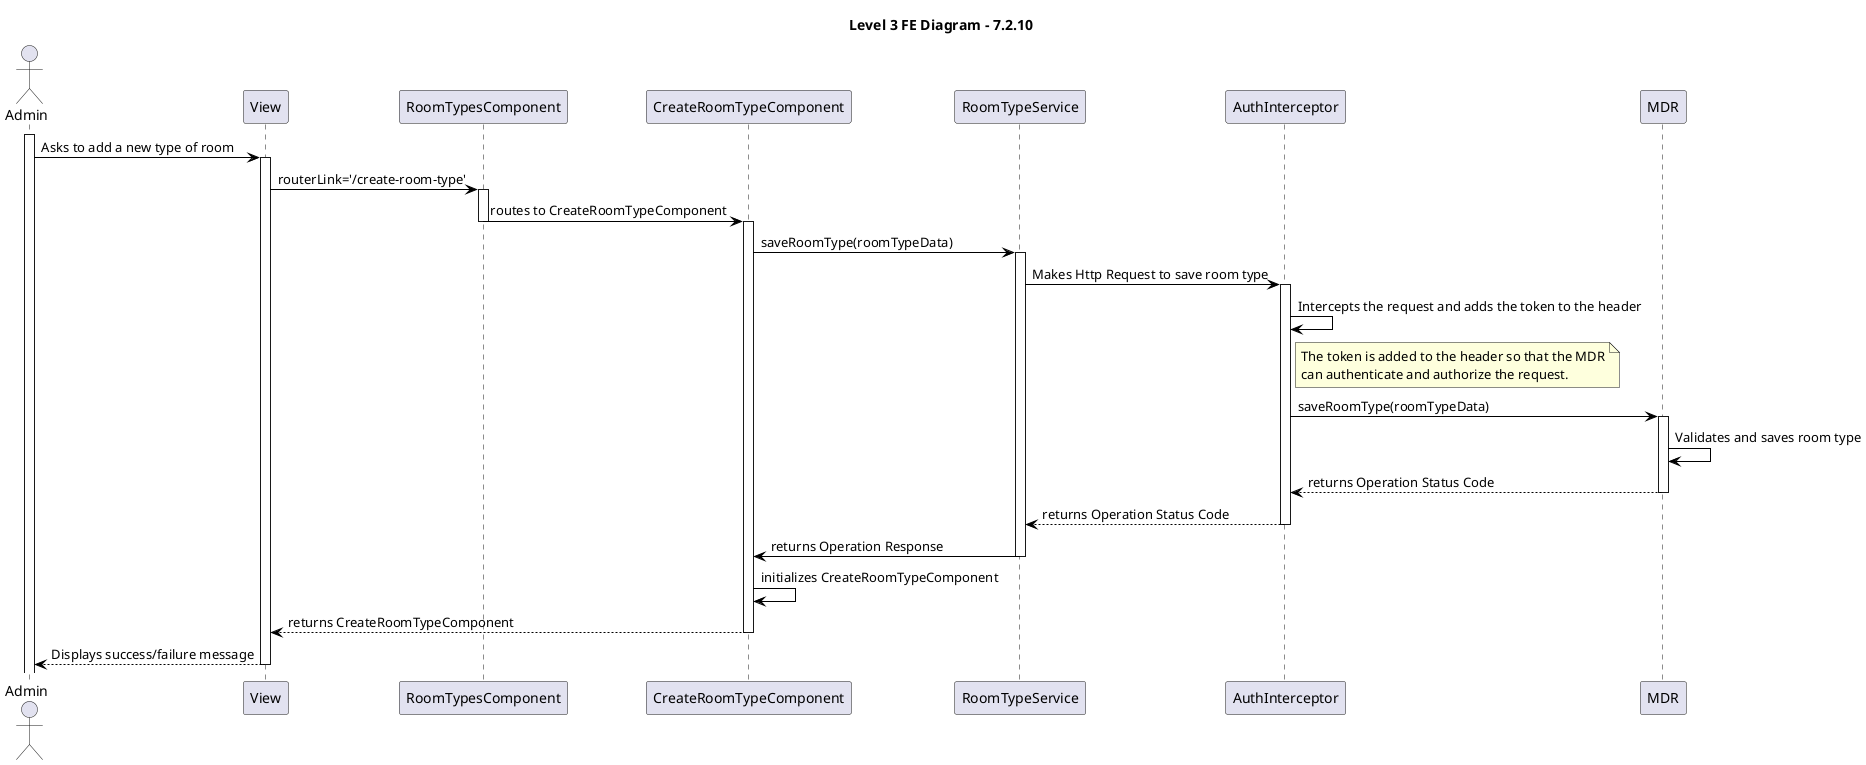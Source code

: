 @startuml level_3_FE

title Level 3 FE Diagram - 7.2.10

hide empty members
'skinparam Linetype ortho

skinparam class {
    BackgroundColor<<valueObject>> #D6EAF8
    BackgroundColor<<root>> #FDEBD0
    BackgroundColor<<service>> #D1F2EB
    BackgroundColor #UIF9E7
    ArrowColor Black
}

skinparam package {
    BackgroundColor #EBF5FB
}

actor Admin as A
participant View as UI
participant "RoomTypesComponent" as RTC
participant "CreateRoomTypeComponent" as CRTC
participant "RoomTypeService" as RTS
participant "AuthInterceptor" as AI
participant MDR as MDR

activate A
A -> UI: Asks to add a new type of room
activate UI
UI -> RTC: routerLink='/create-room-type'
activate RTC
RTC -> CRTC: routes to CreateRoomTypeComponent
deactivate RTC
activate CRTC
CRTC -> RTS: saveRoomType(roomTypeData)
activate RTS
RTS -> AI: Makes Http Request to save room type
activate AI
AI -> AI: Intercepts the request and adds the token to the header
note right of AI
    The token is added to the header so that the MDR
    can authenticate and authorize the request.
end note
AI -> MDR: saveRoomType(roomTypeData)
activate MDR
MDR -> MDR: Validates and saves room type
MDR --> AI: returns Operation Status Code
deactivate MDR
AI --> RTS: returns Operation Status Code
deactivate AI
RTS -> CRTC: returns Operation Response
deactivate RTS
CRTC -> CRTC: initializes CreateRoomTypeComponent
CRTC --> UI: returns CreateRoomTypeComponent
deactivate CRTC
UI --> A: Displays success/failure message
deactivate UI

@enduml